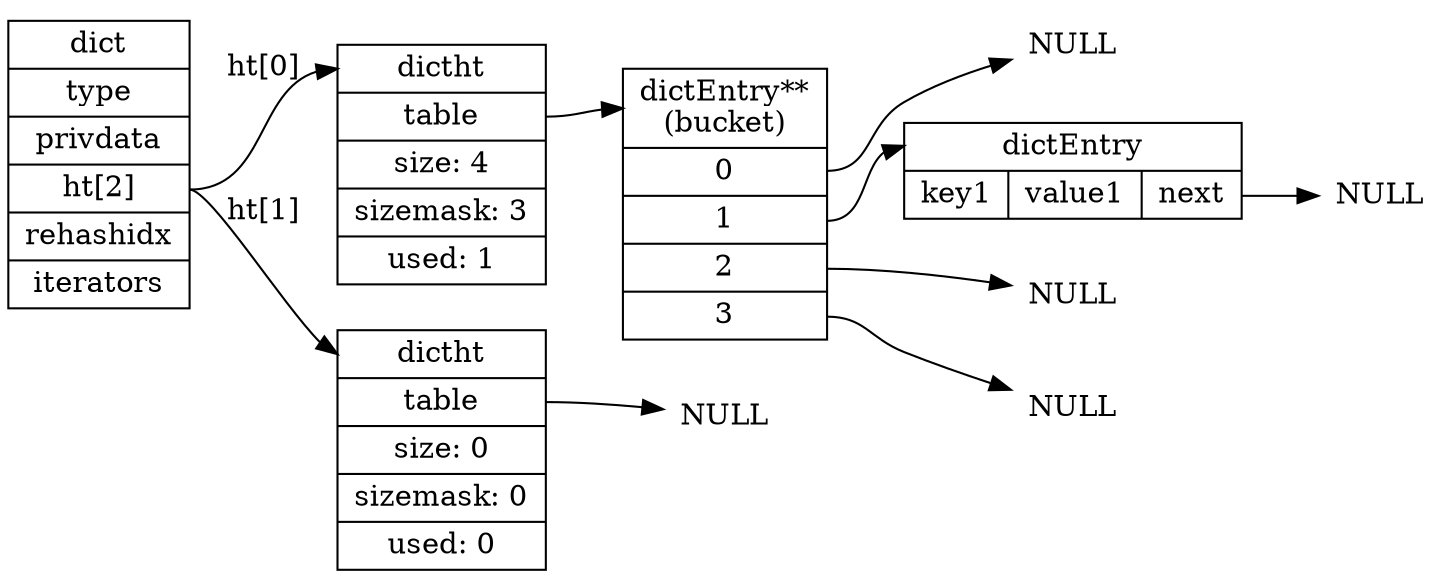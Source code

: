 digraph add_first_entry_to_empty_dict {

    // setting

    rankdir = LR;

    node[shape=record];

    // nodes

    dict [label="dict | type | privdata |<ht> ht[2] | rehashidx | iterators"];

    ht0 [label="<dictht>dictht |<table> table | size: 4 | sizemask: 3 | used: 1"];

    ht1 [label="<dictht>dictht |<table> table | size: 0 | sizemask: 0 | used: 0"];

    null0 [label="NULL", shape=plaintext];
    null1 [label="NULL", shape=plaintext];

    bucket [label="<head>dictEntry**\n(bucket) |<table0> 0 |<table1> 1 |<table2> 2 |<table3> 3 "];

    entry [label="<head>dictEntry |{<start>key1 | value1 |<next>next}"];

    // lines

    dict:ht -> ht0:dictht [label="ht[0]"];
    dict:ht -> ht1:dictht [label="ht[1]"];

    ht0:table -> bucket:head; bucket:table1 -> entry:head; entry:next -> null0;

    ht1:table -> null1;

    // table nulls

    tnull0 [label="NULL", shape=plaintext];
    tnull2 [label="NULL", shape=plaintext];
    tnull3 [label="NULL", shape=plaintext];

    bucket:table0 -> tnull0;
    bucket:table2 -> tnull2;
    bucket:table3 -> tnull3;
}
